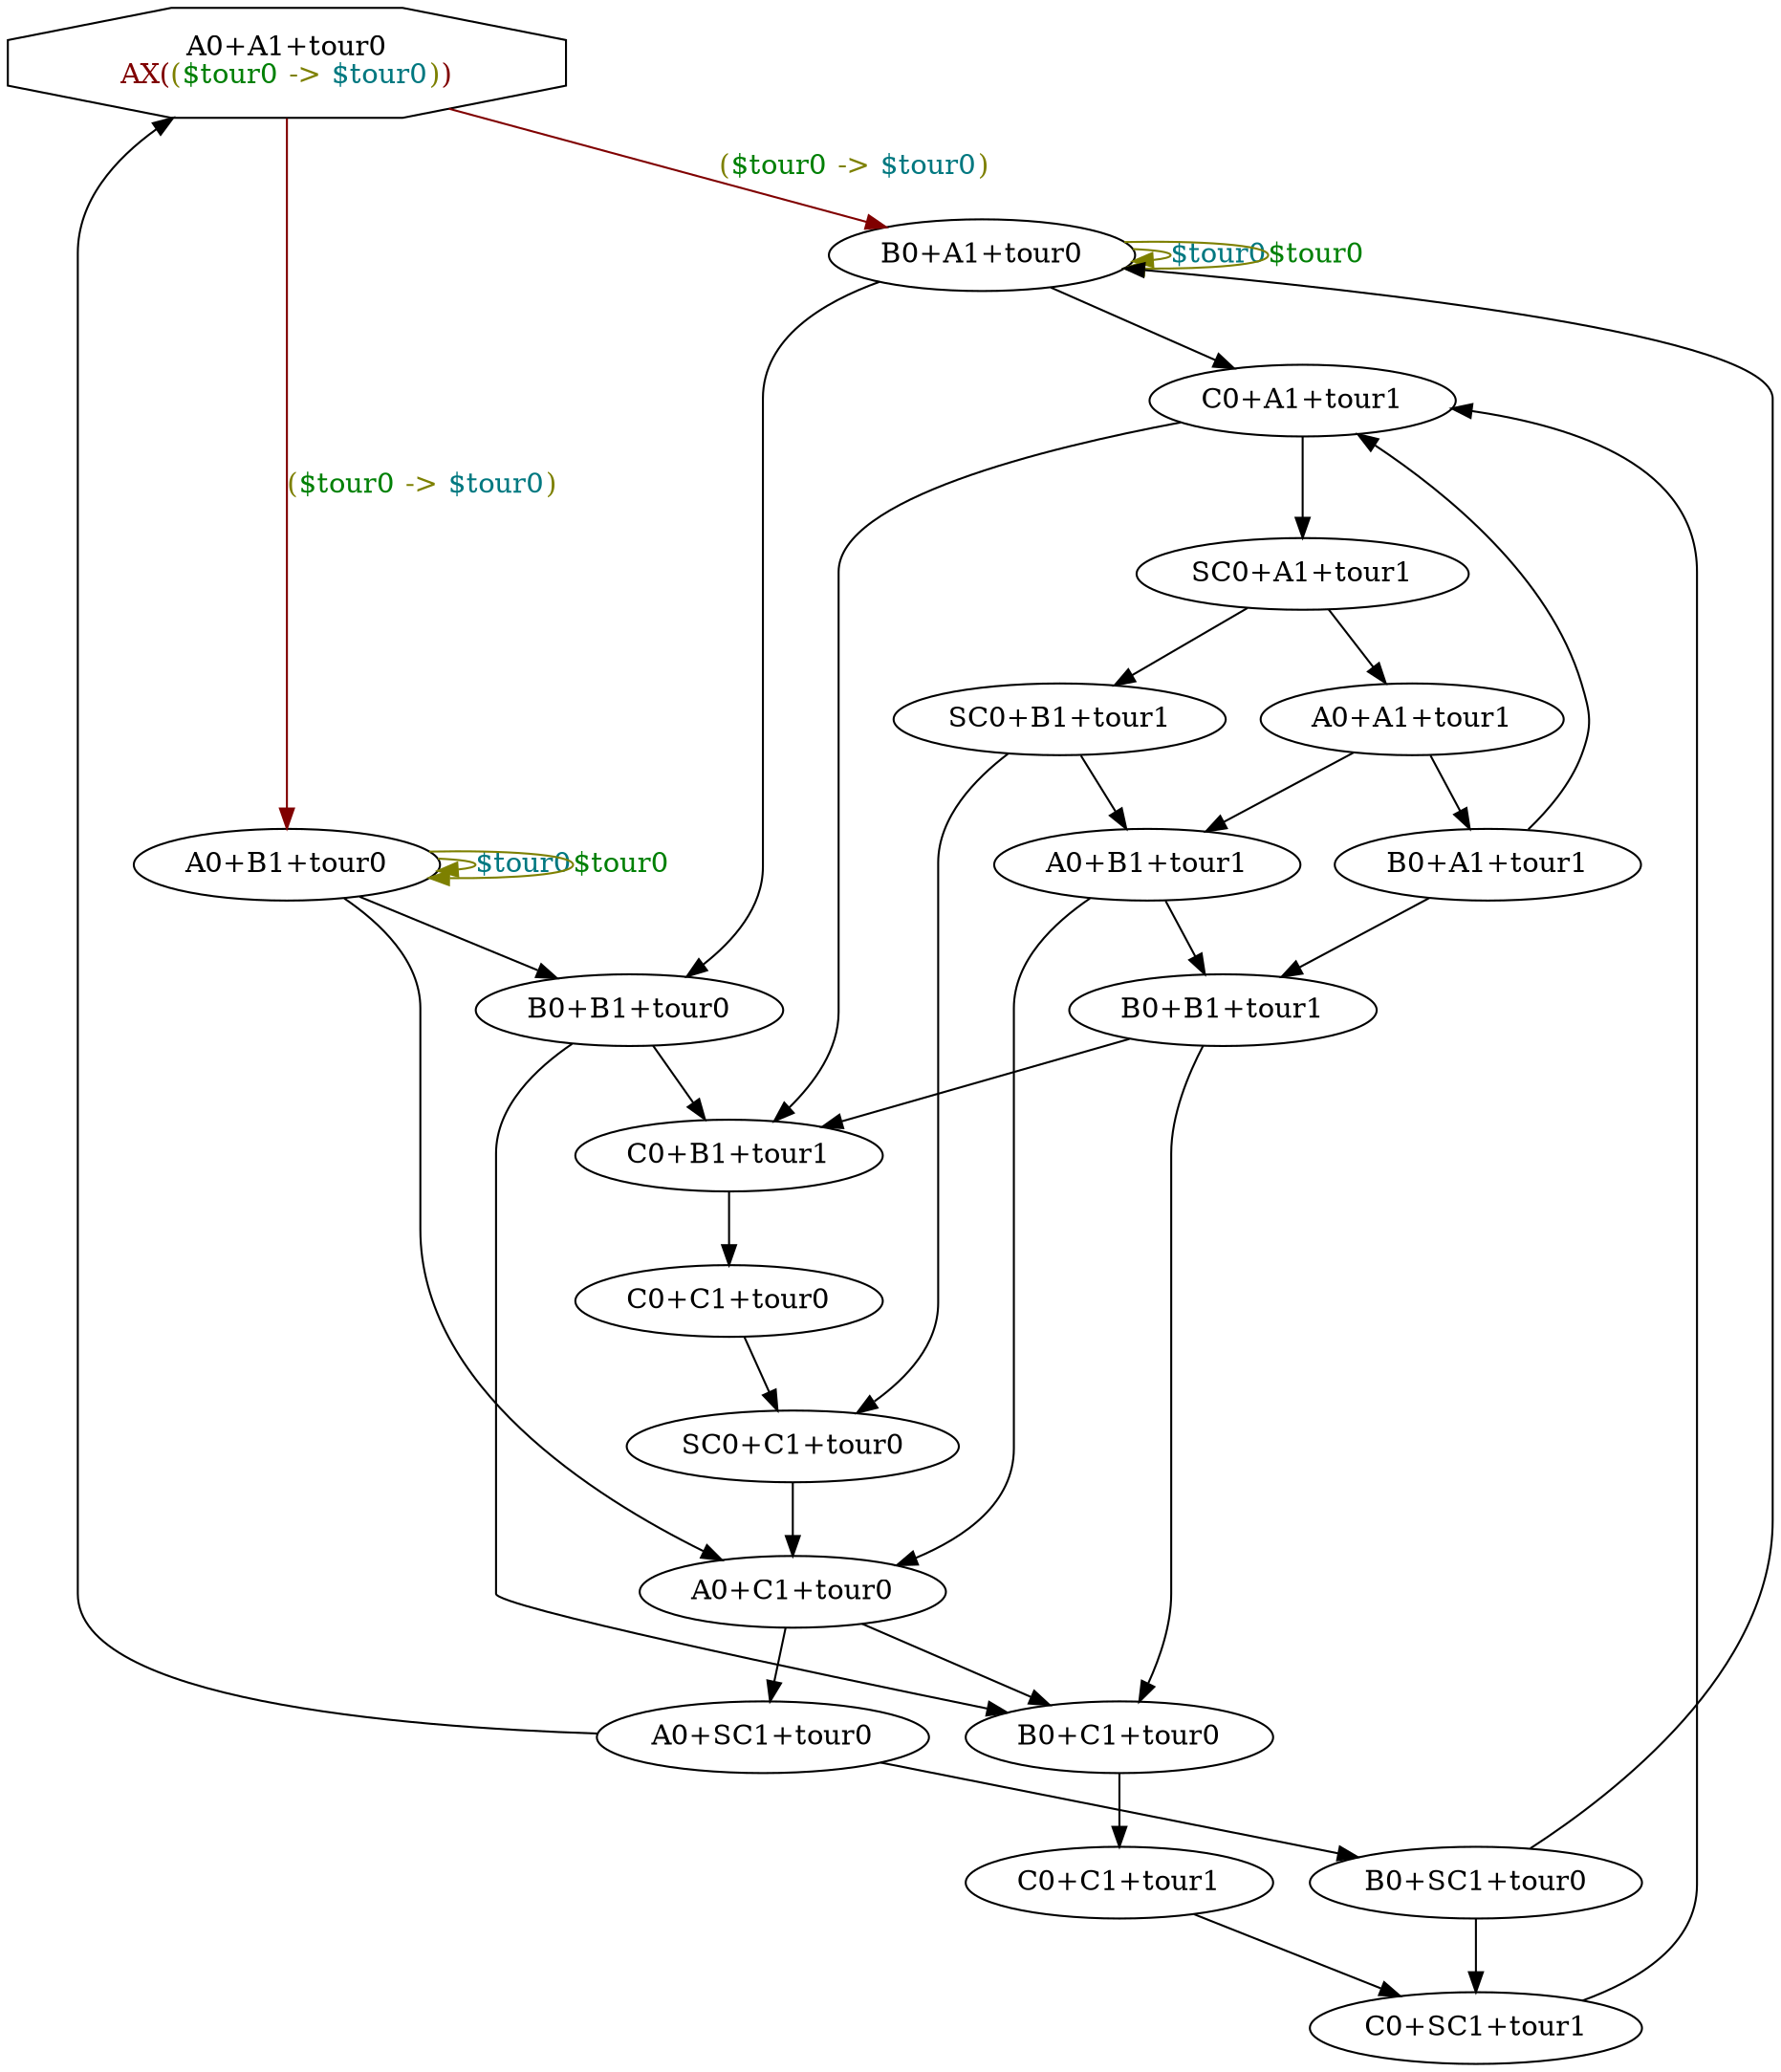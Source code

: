 digraph system {
N0 [label=<A0+A1+tour0<BR/><FONT COLOR="0.0 1 0.5">AX(<FONT COLOR="0.17 1 0.5">(<FONT COLOR="0.34 1 0.5">$tour0</FONT> -&gt; <FONT COLOR="0.51 1 0.5">$tour0</FONT>)</FONT>)</FONT>>,shape=octagon]
N1 [label=<B0+A1+tour0>]
N2 [label=<C0+A1+tour1>]
N3 [label=<SC0+A1+tour1>]
N4 [label=<A0+A1+tour1>]
N5 [label=<B0+A1+tour1>]
N6 [label=<B0+B1+tour1>]
N7 [label=<C0+B1+tour1>]
N8 [label=<C0+C1+tour0>]
N9 [label=<SC0+C1+tour0>]
N10 [label=<A0+C1+tour0>]
N11 [label=<B0+C1+tour0>]
N12 [label=<C0+C1+tour1>]
N13 [label=<C0+SC1+tour1>]
N14 [label=<A0+SC1+tour0>]
N15 [label=<B0+SC1+tour0>]
N16 [label=<A0+B1+tour1>]
N17 [label=<SC0+B1+tour1>]
N18 [label=<B0+B1+tour0>]
N19 [label=<A0+B1+tour0>]
N1 -> N2
N1 -> N18
N2 -> N3
N2 -> N7
N3 -> N4
N3 -> N17
N4 -> N5
N4 -> N16
N5 -> N2
N5 -> N6
N6 -> N7
N6 -> N11
N7 -> N8
N8 -> N9
N9 -> N10
N10 -> N11
N10 -> N14
N11 -> N12
N12 -> N13
N13 -> N2
N14 -> N15
N14 -> N0
N15 -> N13
N15 -> N1
N16 -> N6
N16 -> N10
N17 -> N16
N17 -> N9
N18 -> N7
N18 -> N11
N19 -> N18
N19 -> N10
N1 -> N1 [color="0.17 1 0.5",label=<<FONT COLOR="0.51 1 0.5">$tour0</FONT>>]
N19 -> N19 [color="0.17 1 0.5",label=<<FONT COLOR="0.51 1 0.5">$tour0</FONT>>]
N1 -> N1 [color="0.17 1 0.5",label=<<FONT COLOR="0.34 1 0.5">$tour0</FONT>>]
N19 -> N19 [color="0.17 1 0.5",label=<<FONT COLOR="0.34 1 0.5">$tour0</FONT>>]
N0 -> N1 [color="0.0 1 0.5",label=<<FONT COLOR="0.17 1 0.5">(<FONT COLOR="0.34 1 0.5">$tour0</FONT> -&gt; <FONT COLOR="0.51 1 0.5">$tour0</FONT>)</FONT>>]
N0 -> N19 [color="0.0 1 0.5",label=<<FONT COLOR="0.17 1 0.5">(<FONT COLOR="0.34 1 0.5">$tour0</FONT> -&gt; <FONT COLOR="0.51 1 0.5">$tour0</FONT>)</FONT>>]
}
